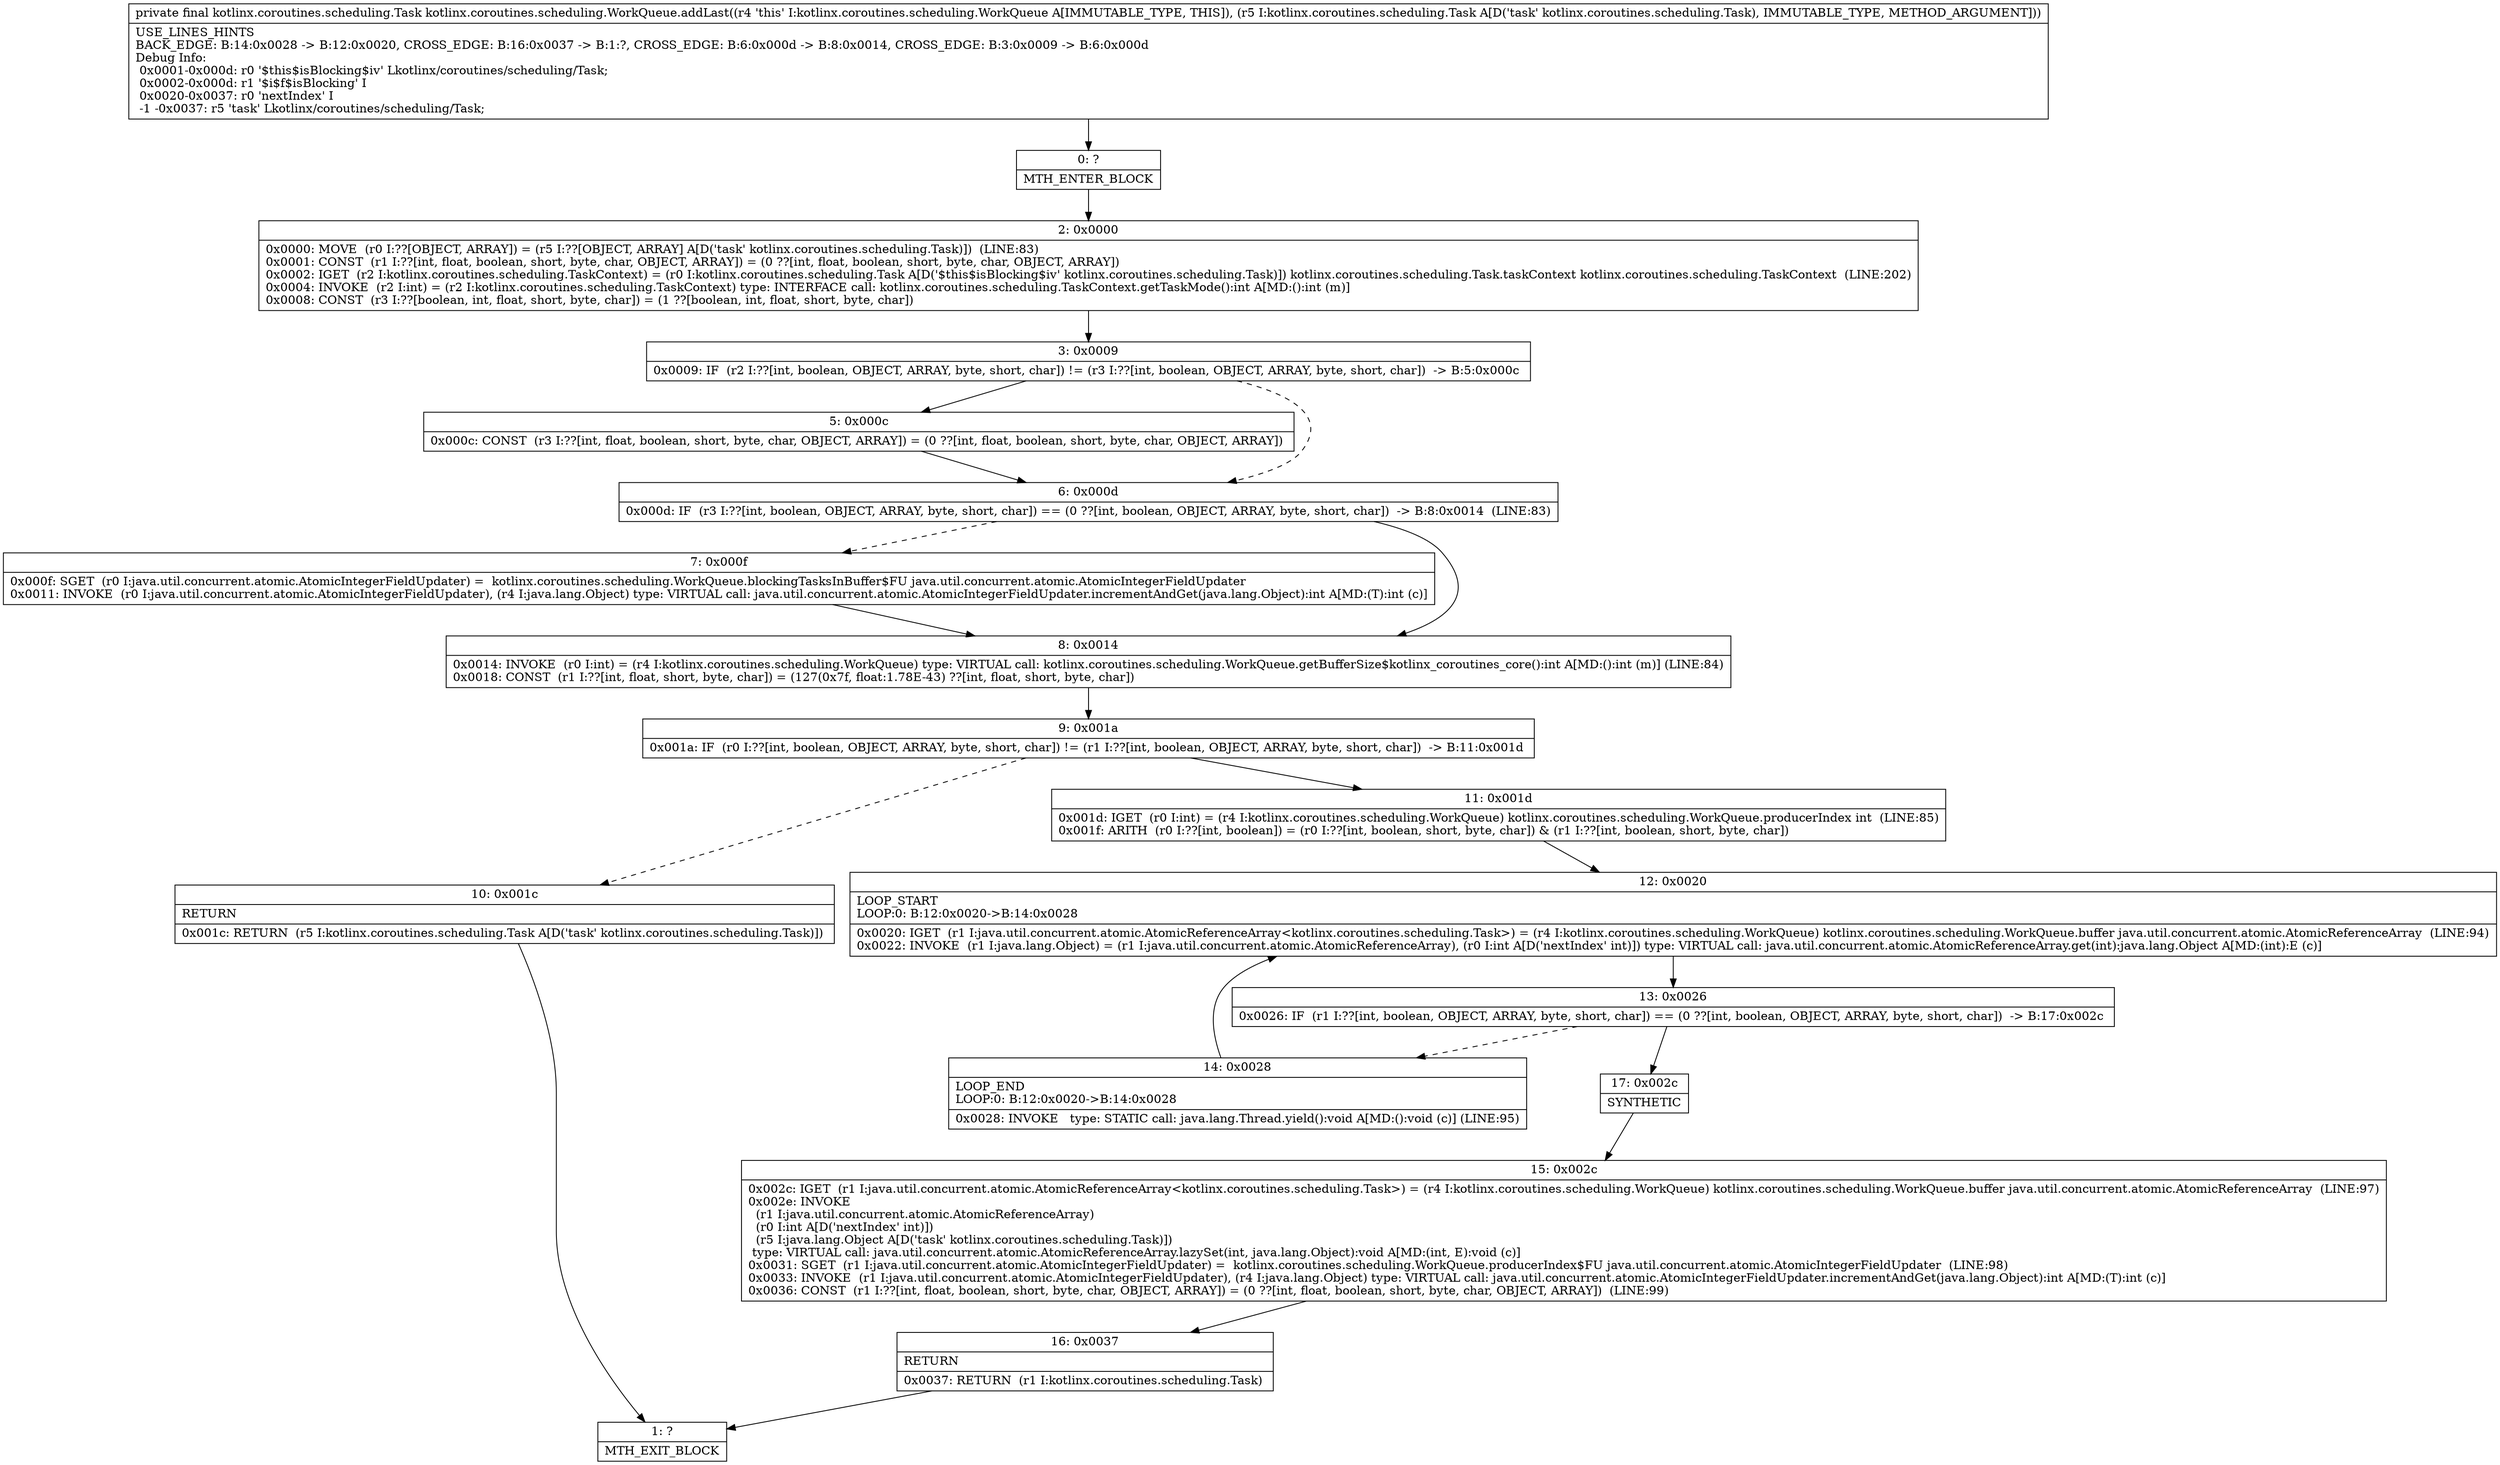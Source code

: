 digraph "CFG forkotlinx.coroutines.scheduling.WorkQueue.addLast(Lkotlinx\/coroutines\/scheduling\/Task;)Lkotlinx\/coroutines\/scheduling\/Task;" {
Node_0 [shape=record,label="{0\:\ ?|MTH_ENTER_BLOCK\l}"];
Node_2 [shape=record,label="{2\:\ 0x0000|0x0000: MOVE  (r0 I:??[OBJECT, ARRAY]) = (r5 I:??[OBJECT, ARRAY] A[D('task' kotlinx.coroutines.scheduling.Task)])  (LINE:83)\l0x0001: CONST  (r1 I:??[int, float, boolean, short, byte, char, OBJECT, ARRAY]) = (0 ??[int, float, boolean, short, byte, char, OBJECT, ARRAY]) \l0x0002: IGET  (r2 I:kotlinx.coroutines.scheduling.TaskContext) = (r0 I:kotlinx.coroutines.scheduling.Task A[D('$this$isBlocking$iv' kotlinx.coroutines.scheduling.Task)]) kotlinx.coroutines.scheduling.Task.taskContext kotlinx.coroutines.scheduling.TaskContext  (LINE:202)\l0x0004: INVOKE  (r2 I:int) = (r2 I:kotlinx.coroutines.scheduling.TaskContext) type: INTERFACE call: kotlinx.coroutines.scheduling.TaskContext.getTaskMode():int A[MD:():int (m)]\l0x0008: CONST  (r3 I:??[boolean, int, float, short, byte, char]) = (1 ??[boolean, int, float, short, byte, char]) \l}"];
Node_3 [shape=record,label="{3\:\ 0x0009|0x0009: IF  (r2 I:??[int, boolean, OBJECT, ARRAY, byte, short, char]) != (r3 I:??[int, boolean, OBJECT, ARRAY, byte, short, char])  \-\> B:5:0x000c \l}"];
Node_5 [shape=record,label="{5\:\ 0x000c|0x000c: CONST  (r3 I:??[int, float, boolean, short, byte, char, OBJECT, ARRAY]) = (0 ??[int, float, boolean, short, byte, char, OBJECT, ARRAY]) \l}"];
Node_6 [shape=record,label="{6\:\ 0x000d|0x000d: IF  (r3 I:??[int, boolean, OBJECT, ARRAY, byte, short, char]) == (0 ??[int, boolean, OBJECT, ARRAY, byte, short, char])  \-\> B:8:0x0014  (LINE:83)\l}"];
Node_7 [shape=record,label="{7\:\ 0x000f|0x000f: SGET  (r0 I:java.util.concurrent.atomic.AtomicIntegerFieldUpdater) =  kotlinx.coroutines.scheduling.WorkQueue.blockingTasksInBuffer$FU java.util.concurrent.atomic.AtomicIntegerFieldUpdater \l0x0011: INVOKE  (r0 I:java.util.concurrent.atomic.AtomicIntegerFieldUpdater), (r4 I:java.lang.Object) type: VIRTUAL call: java.util.concurrent.atomic.AtomicIntegerFieldUpdater.incrementAndGet(java.lang.Object):int A[MD:(T):int (c)]\l}"];
Node_8 [shape=record,label="{8\:\ 0x0014|0x0014: INVOKE  (r0 I:int) = (r4 I:kotlinx.coroutines.scheduling.WorkQueue) type: VIRTUAL call: kotlinx.coroutines.scheduling.WorkQueue.getBufferSize$kotlinx_coroutines_core():int A[MD:():int (m)] (LINE:84)\l0x0018: CONST  (r1 I:??[int, float, short, byte, char]) = (127(0x7f, float:1.78E\-43) ??[int, float, short, byte, char]) \l}"];
Node_9 [shape=record,label="{9\:\ 0x001a|0x001a: IF  (r0 I:??[int, boolean, OBJECT, ARRAY, byte, short, char]) != (r1 I:??[int, boolean, OBJECT, ARRAY, byte, short, char])  \-\> B:11:0x001d \l}"];
Node_10 [shape=record,label="{10\:\ 0x001c|RETURN\l|0x001c: RETURN  (r5 I:kotlinx.coroutines.scheduling.Task A[D('task' kotlinx.coroutines.scheduling.Task)]) \l}"];
Node_1 [shape=record,label="{1\:\ ?|MTH_EXIT_BLOCK\l}"];
Node_11 [shape=record,label="{11\:\ 0x001d|0x001d: IGET  (r0 I:int) = (r4 I:kotlinx.coroutines.scheduling.WorkQueue) kotlinx.coroutines.scheduling.WorkQueue.producerIndex int  (LINE:85)\l0x001f: ARITH  (r0 I:??[int, boolean]) = (r0 I:??[int, boolean, short, byte, char]) & (r1 I:??[int, boolean, short, byte, char]) \l}"];
Node_12 [shape=record,label="{12\:\ 0x0020|LOOP_START\lLOOP:0: B:12:0x0020\-\>B:14:0x0028\l|0x0020: IGET  (r1 I:java.util.concurrent.atomic.AtomicReferenceArray\<kotlinx.coroutines.scheduling.Task\>) = (r4 I:kotlinx.coroutines.scheduling.WorkQueue) kotlinx.coroutines.scheduling.WorkQueue.buffer java.util.concurrent.atomic.AtomicReferenceArray  (LINE:94)\l0x0022: INVOKE  (r1 I:java.lang.Object) = (r1 I:java.util.concurrent.atomic.AtomicReferenceArray), (r0 I:int A[D('nextIndex' int)]) type: VIRTUAL call: java.util.concurrent.atomic.AtomicReferenceArray.get(int):java.lang.Object A[MD:(int):E (c)]\l}"];
Node_13 [shape=record,label="{13\:\ 0x0026|0x0026: IF  (r1 I:??[int, boolean, OBJECT, ARRAY, byte, short, char]) == (0 ??[int, boolean, OBJECT, ARRAY, byte, short, char])  \-\> B:17:0x002c \l}"];
Node_14 [shape=record,label="{14\:\ 0x0028|LOOP_END\lLOOP:0: B:12:0x0020\-\>B:14:0x0028\l|0x0028: INVOKE   type: STATIC call: java.lang.Thread.yield():void A[MD:():void (c)] (LINE:95)\l}"];
Node_17 [shape=record,label="{17\:\ 0x002c|SYNTHETIC\l}"];
Node_15 [shape=record,label="{15\:\ 0x002c|0x002c: IGET  (r1 I:java.util.concurrent.atomic.AtomicReferenceArray\<kotlinx.coroutines.scheduling.Task\>) = (r4 I:kotlinx.coroutines.scheduling.WorkQueue) kotlinx.coroutines.scheduling.WorkQueue.buffer java.util.concurrent.atomic.AtomicReferenceArray  (LINE:97)\l0x002e: INVOKE  \l  (r1 I:java.util.concurrent.atomic.AtomicReferenceArray)\l  (r0 I:int A[D('nextIndex' int)])\l  (r5 I:java.lang.Object A[D('task' kotlinx.coroutines.scheduling.Task)])\l type: VIRTUAL call: java.util.concurrent.atomic.AtomicReferenceArray.lazySet(int, java.lang.Object):void A[MD:(int, E):void (c)]\l0x0031: SGET  (r1 I:java.util.concurrent.atomic.AtomicIntegerFieldUpdater) =  kotlinx.coroutines.scheduling.WorkQueue.producerIndex$FU java.util.concurrent.atomic.AtomicIntegerFieldUpdater  (LINE:98)\l0x0033: INVOKE  (r1 I:java.util.concurrent.atomic.AtomicIntegerFieldUpdater), (r4 I:java.lang.Object) type: VIRTUAL call: java.util.concurrent.atomic.AtomicIntegerFieldUpdater.incrementAndGet(java.lang.Object):int A[MD:(T):int (c)]\l0x0036: CONST  (r1 I:??[int, float, boolean, short, byte, char, OBJECT, ARRAY]) = (0 ??[int, float, boolean, short, byte, char, OBJECT, ARRAY])  (LINE:99)\l}"];
Node_16 [shape=record,label="{16\:\ 0x0037|RETURN\l|0x0037: RETURN  (r1 I:kotlinx.coroutines.scheduling.Task) \l}"];
MethodNode[shape=record,label="{private final kotlinx.coroutines.scheduling.Task kotlinx.coroutines.scheduling.WorkQueue.addLast((r4 'this' I:kotlinx.coroutines.scheduling.WorkQueue A[IMMUTABLE_TYPE, THIS]), (r5 I:kotlinx.coroutines.scheduling.Task A[D('task' kotlinx.coroutines.scheduling.Task), IMMUTABLE_TYPE, METHOD_ARGUMENT]))  | USE_LINES_HINTS\lBACK_EDGE: B:14:0x0028 \-\> B:12:0x0020, CROSS_EDGE: B:16:0x0037 \-\> B:1:?, CROSS_EDGE: B:6:0x000d \-\> B:8:0x0014, CROSS_EDGE: B:3:0x0009 \-\> B:6:0x000d\lDebug Info:\l  0x0001\-0x000d: r0 '$this$isBlocking$iv' Lkotlinx\/coroutines\/scheduling\/Task;\l  0x0002\-0x000d: r1 '$i$f$isBlocking' I\l  0x0020\-0x0037: r0 'nextIndex' I\l  \-1 \-0x0037: r5 'task' Lkotlinx\/coroutines\/scheduling\/Task;\l}"];
MethodNode -> Node_0;Node_0 -> Node_2;
Node_2 -> Node_3;
Node_3 -> Node_5;
Node_3 -> Node_6[style=dashed];
Node_5 -> Node_6;
Node_6 -> Node_7[style=dashed];
Node_6 -> Node_8;
Node_7 -> Node_8;
Node_8 -> Node_9;
Node_9 -> Node_10[style=dashed];
Node_9 -> Node_11;
Node_10 -> Node_1;
Node_11 -> Node_12;
Node_12 -> Node_13;
Node_13 -> Node_14[style=dashed];
Node_13 -> Node_17;
Node_14 -> Node_12;
Node_17 -> Node_15;
Node_15 -> Node_16;
Node_16 -> Node_1;
}

